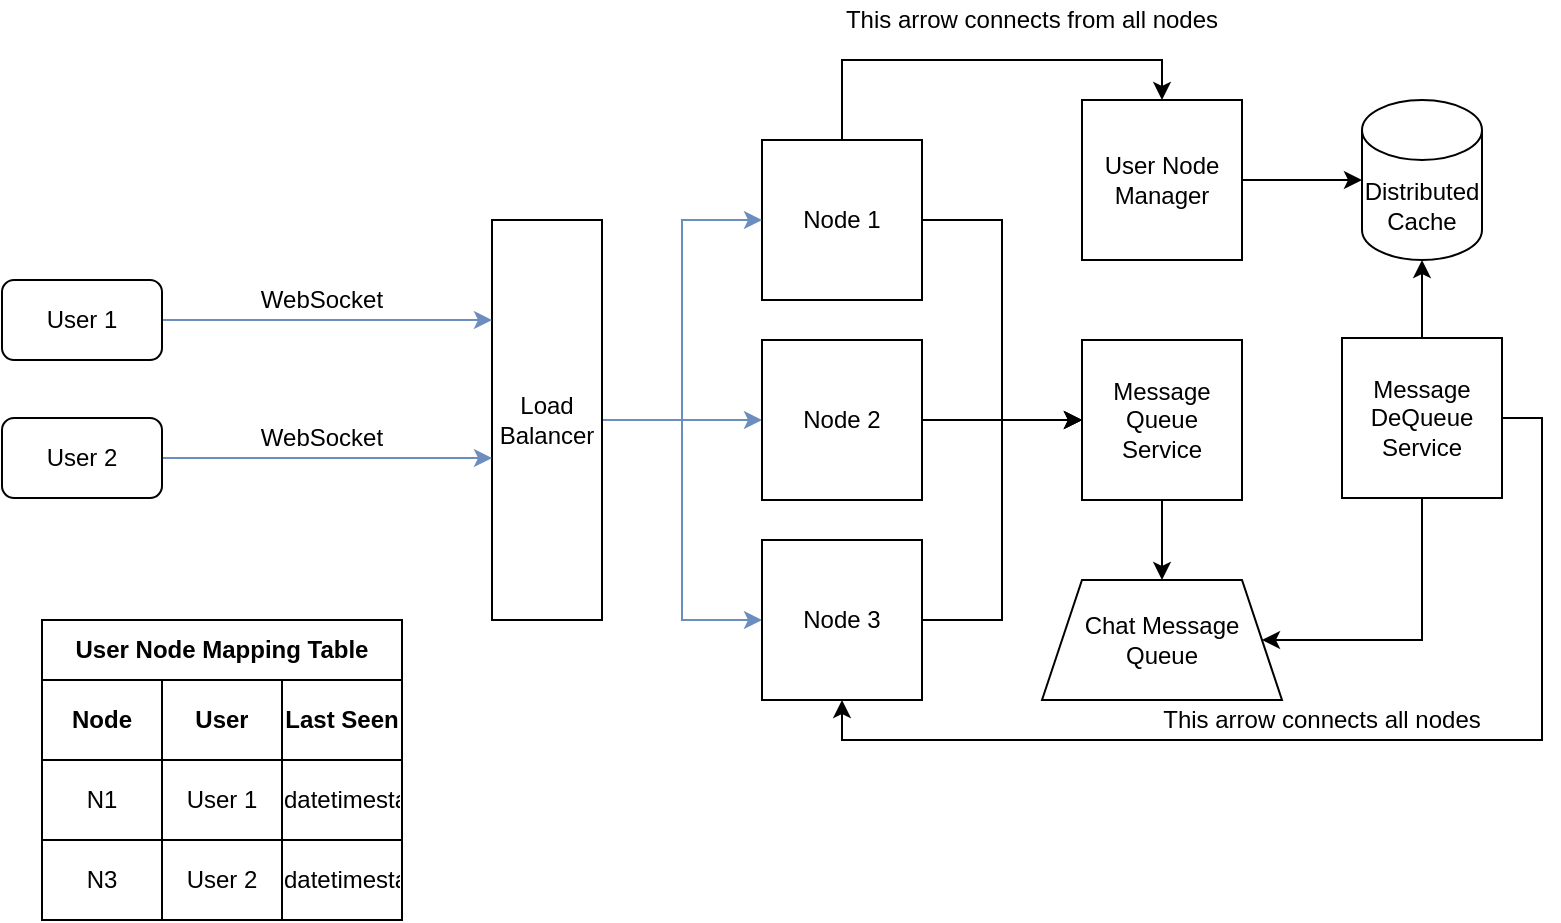 <mxfile version="14.1.8" type="github"><diagram id="D1HrCBfmTXzvEDvPHa3V" name="Page-1"><mxGraphModel dx="946" dy="507" grid="1" gridSize="10" guides="1" tooltips="1" connect="1" arrows="1" fold="1" page="1" pageScale="1" pageWidth="850" pageHeight="1100" math="0" shadow="0"><root><mxCell id="0"/><mxCell id="1" parent="0"/><mxCell id="1rp9UDUaQKpwonYFhwdF-28" style="edgeStyle=orthogonalEdgeStyle;rounded=0;orthogonalLoop=1;jettySize=auto;html=1;entryX=0;entryY=0.5;entryDx=0;entryDy=0;" edge="1" parent="1" source="s6KEd3ooyRYLIH3Jvw5J-1" target="1rp9UDUaQKpwonYFhwdF-31"><mxGeometry relative="1" as="geometry"/></mxCell><mxCell id="1rp9UDUaQKpwonYFhwdF-40" style="edgeStyle=orthogonalEdgeStyle;rounded=0;orthogonalLoop=1;jettySize=auto;html=1;entryX=0.5;entryY=0;entryDx=0;entryDy=0;exitX=0.5;exitY=0;exitDx=0;exitDy=0;" edge="1" parent="1" source="s6KEd3ooyRYLIH3Jvw5J-1" target="1rp9UDUaQKpwonYFhwdF-33"><mxGeometry relative="1" as="geometry"/></mxCell><mxCell id="s6KEd3ooyRYLIH3Jvw5J-1" value="Node 1" style="whiteSpace=wrap;html=1;aspect=fixed;" parent="1" vertex="1"><mxGeometry x="440" y="120" width="80" height="80" as="geometry"/></mxCell><mxCell id="1rp9UDUaQKpwonYFhwdF-5" style="edgeStyle=orthogonalEdgeStyle;rounded=0;orthogonalLoop=1;jettySize=auto;html=1;exitX=1;exitY=0.5;exitDx=0;exitDy=0;entryX=0;entryY=0.5;entryDx=0;entryDy=0;fillColor=#dae8fc;strokeColor=#6c8ebf;" edge="1" parent="1" source="1rp9UDUaQKpwonYFhwdF-3" target="s6KEd3ooyRYLIH3Jvw5J-1"><mxGeometry relative="1" as="geometry"/></mxCell><mxCell id="1rp9UDUaQKpwonYFhwdF-10" style="edgeStyle=orthogonalEdgeStyle;rounded=0;orthogonalLoop=1;jettySize=auto;html=1;entryX=0;entryY=0.5;entryDx=0;entryDy=0;fillColor=#dae8fc;strokeColor=#6c8ebf;" edge="1" parent="1" source="1rp9UDUaQKpwonYFhwdF-3" target="1rp9UDUaQKpwonYFhwdF-8"><mxGeometry relative="1" as="geometry"/></mxCell><mxCell id="1rp9UDUaQKpwonYFhwdF-11" style="edgeStyle=orthogonalEdgeStyle;rounded=0;orthogonalLoop=1;jettySize=auto;html=1;entryX=0;entryY=0.5;entryDx=0;entryDy=0;fillColor=#dae8fc;strokeColor=#6c8ebf;" edge="1" parent="1" source="1rp9UDUaQKpwonYFhwdF-3" target="1rp9UDUaQKpwonYFhwdF-9"><mxGeometry relative="1" as="geometry"/></mxCell><mxCell id="1rp9UDUaQKpwonYFhwdF-3" value="Load&lt;br&gt;Balancer" style="rounded=0;whiteSpace=wrap;html=1;" vertex="1" parent="1"><mxGeometry x="305" y="160" width="55" height="200" as="geometry"/></mxCell><mxCell id="1rp9UDUaQKpwonYFhwdF-12" style="edgeStyle=orthogonalEdgeStyle;rounded=0;orthogonalLoop=1;jettySize=auto;html=1;entryX=0;entryY=0.25;entryDx=0;entryDy=0;fillColor=#dae8fc;strokeColor=#6c8ebf;" edge="1" parent="1" source="1rp9UDUaQKpwonYFhwdF-6" target="1rp9UDUaQKpwonYFhwdF-3"><mxGeometry relative="1" as="geometry"/></mxCell><mxCell id="1rp9UDUaQKpwonYFhwdF-6" value="User 1" style="rounded=1;whiteSpace=wrap;html=1;" vertex="1" parent="1"><mxGeometry x="60" y="190" width="80" height="40" as="geometry"/></mxCell><mxCell id="1rp9UDUaQKpwonYFhwdF-13" style="edgeStyle=orthogonalEdgeStyle;rounded=0;orthogonalLoop=1;jettySize=auto;html=1;entryX=0;entryY=0.595;entryDx=0;entryDy=0;entryPerimeter=0;fillColor=#dae8fc;strokeColor=#6c8ebf;" edge="1" parent="1" source="1rp9UDUaQKpwonYFhwdF-7" target="1rp9UDUaQKpwonYFhwdF-3"><mxGeometry relative="1" as="geometry"><mxPoint x="300" y="280" as="targetPoint"/></mxGeometry></mxCell><mxCell id="1rp9UDUaQKpwonYFhwdF-7" value="User 2" style="rounded=1;whiteSpace=wrap;html=1;" vertex="1" parent="1"><mxGeometry x="60" y="259" width="80" height="40" as="geometry"/></mxCell><mxCell id="1rp9UDUaQKpwonYFhwdF-29" style="edgeStyle=orthogonalEdgeStyle;rounded=0;orthogonalLoop=1;jettySize=auto;html=1;entryX=0;entryY=0.5;entryDx=0;entryDy=0;" edge="1" parent="1" source="1rp9UDUaQKpwonYFhwdF-8" target="1rp9UDUaQKpwonYFhwdF-31"><mxGeometry relative="1" as="geometry"><mxPoint x="670" y="310" as="targetPoint"/></mxGeometry></mxCell><mxCell id="1rp9UDUaQKpwonYFhwdF-8" value="Node 2" style="whiteSpace=wrap;html=1;aspect=fixed;" vertex="1" parent="1"><mxGeometry x="440" y="220" width="80" height="80" as="geometry"/></mxCell><mxCell id="1rp9UDUaQKpwonYFhwdF-30" style="edgeStyle=orthogonalEdgeStyle;rounded=0;orthogonalLoop=1;jettySize=auto;html=1;entryX=0;entryY=0.5;entryDx=0;entryDy=0;" edge="1" parent="1" source="1rp9UDUaQKpwonYFhwdF-9" target="1rp9UDUaQKpwonYFhwdF-31"><mxGeometry relative="1" as="geometry"/></mxCell><mxCell id="1rp9UDUaQKpwonYFhwdF-9" value="Node 3" style="whiteSpace=wrap;html=1;aspect=fixed;" vertex="1" parent="1"><mxGeometry x="440" y="320" width="80" height="80" as="geometry"/></mxCell><mxCell id="1rp9UDUaQKpwonYFhwdF-14" value="WebSocket" style="text;html=1;strokeColor=none;fillColor=none;align=center;verticalAlign=middle;whiteSpace=wrap;rounded=0;" vertex="1" parent="1"><mxGeometry x="180" y="190" width="80" height="20" as="geometry"/></mxCell><mxCell id="1rp9UDUaQKpwonYFhwdF-16" value="WebSocket" style="text;html=1;strokeColor=none;fillColor=none;align=center;verticalAlign=middle;whiteSpace=wrap;rounded=0;" vertex="1" parent="1"><mxGeometry x="180" y="259" width="80" height="20" as="geometry"/></mxCell><mxCell id="1rp9UDUaQKpwonYFhwdF-17" value="Distributed&lt;br&gt;Cache" style="shape=cylinder3;whiteSpace=wrap;html=1;boundedLbl=1;backgroundOutline=1;size=15;" vertex="1" parent="1"><mxGeometry x="740" y="100" width="60" height="80" as="geometry"/></mxCell><mxCell id="1rp9UDUaQKpwonYFhwdF-26" value="Chat Message &lt;br&gt;Queue" style="shape=trapezoid;perimeter=trapezoidPerimeter;whiteSpace=wrap;html=1;fixedSize=1;" vertex="1" parent="1"><mxGeometry x="580" y="340" width="120" height="60" as="geometry"/></mxCell><mxCell id="1rp9UDUaQKpwonYFhwdF-32" style="edgeStyle=orthogonalEdgeStyle;rounded=0;orthogonalLoop=1;jettySize=auto;html=1;entryX=0.5;entryY=0;entryDx=0;entryDy=0;" edge="1" parent="1" source="1rp9UDUaQKpwonYFhwdF-31" target="1rp9UDUaQKpwonYFhwdF-26"><mxGeometry relative="1" as="geometry"/></mxCell><mxCell id="1rp9UDUaQKpwonYFhwdF-31" value="Message Queue Service" style="whiteSpace=wrap;html=1;aspect=fixed;" vertex="1" parent="1"><mxGeometry x="600" y="220" width="80" height="80" as="geometry"/></mxCell><mxCell id="1rp9UDUaQKpwonYFhwdF-34" style="edgeStyle=orthogonalEdgeStyle;rounded=0;orthogonalLoop=1;jettySize=auto;html=1;entryX=0;entryY=0.5;entryDx=0;entryDy=0;entryPerimeter=0;" edge="1" parent="1" source="1rp9UDUaQKpwonYFhwdF-33" target="1rp9UDUaQKpwonYFhwdF-17"><mxGeometry relative="1" as="geometry"/></mxCell><mxCell id="1rp9UDUaQKpwonYFhwdF-33" value="User Node Manager" style="whiteSpace=wrap;html=1;aspect=fixed;" vertex="1" parent="1"><mxGeometry x="600" y="100" width="80" height="80" as="geometry"/></mxCell><mxCell id="1rp9UDUaQKpwonYFhwdF-36" style="edgeStyle=orthogonalEdgeStyle;rounded=0;orthogonalLoop=1;jettySize=auto;html=1;entryX=1;entryY=0.5;entryDx=0;entryDy=0;exitX=0.5;exitY=1;exitDx=0;exitDy=0;" edge="1" parent="1" source="1rp9UDUaQKpwonYFhwdF-35" target="1rp9UDUaQKpwonYFhwdF-26"><mxGeometry relative="1" as="geometry"><Array as="points"><mxPoint x="770" y="370"/></Array></mxGeometry></mxCell><mxCell id="1rp9UDUaQKpwonYFhwdF-37" style="edgeStyle=orthogonalEdgeStyle;rounded=0;orthogonalLoop=1;jettySize=auto;html=1;entryX=0.5;entryY=1;entryDx=0;entryDy=0;entryPerimeter=0;" edge="1" parent="1" source="1rp9UDUaQKpwonYFhwdF-35" target="1rp9UDUaQKpwonYFhwdF-17"><mxGeometry relative="1" as="geometry"/></mxCell><mxCell id="1rp9UDUaQKpwonYFhwdF-38" style="edgeStyle=orthogonalEdgeStyle;rounded=0;orthogonalLoop=1;jettySize=auto;html=1;entryX=0.5;entryY=1;entryDx=0;entryDy=0;exitX=1;exitY=0.5;exitDx=0;exitDy=0;" edge="1" parent="1" source="1rp9UDUaQKpwonYFhwdF-35" target="1rp9UDUaQKpwonYFhwdF-9"><mxGeometry relative="1" as="geometry"/></mxCell><mxCell id="1rp9UDUaQKpwonYFhwdF-35" value="Message DeQueue Service" style="whiteSpace=wrap;html=1;aspect=fixed;" vertex="1" parent="1"><mxGeometry x="730" y="219" width="80" height="80" as="geometry"/></mxCell><mxCell id="1rp9UDUaQKpwonYFhwdF-41" value="User Node Mapping Table" style="shape=table;html=1;whiteSpace=wrap;startSize=30;container=1;collapsible=0;childLayout=tableLayout;fontStyle=1;align=center;" vertex="1" parent="1"><mxGeometry x="80" y="360" width="180" height="150" as="geometry"/></mxCell><mxCell id="1rp9UDUaQKpwonYFhwdF-42" value="" style="shape=partialRectangle;html=1;whiteSpace=wrap;collapsible=0;dropTarget=0;pointerEvents=0;fillColor=none;top=0;left=0;bottom=0;right=0;points=[[0,0.5],[1,0.5]];portConstraint=eastwest;" vertex="1" parent="1rp9UDUaQKpwonYFhwdF-41"><mxGeometry y="30" width="180" height="40" as="geometry"/></mxCell><mxCell id="1rp9UDUaQKpwonYFhwdF-43" value="&lt;b&gt;Node&lt;/b&gt;" style="shape=partialRectangle;html=1;whiteSpace=wrap;connectable=0;fillColor=none;top=0;left=0;bottom=0;right=0;overflow=hidden;" vertex="1" parent="1rp9UDUaQKpwonYFhwdF-42"><mxGeometry width="60" height="40" as="geometry"/></mxCell><mxCell id="1rp9UDUaQKpwonYFhwdF-44" value="&lt;b&gt;User&lt;/b&gt;" style="shape=partialRectangle;html=1;whiteSpace=wrap;connectable=0;fillColor=none;top=0;left=0;bottom=0;right=0;overflow=hidden;" vertex="1" parent="1rp9UDUaQKpwonYFhwdF-42"><mxGeometry x="60" width="60" height="40" as="geometry"/></mxCell><mxCell id="1rp9UDUaQKpwonYFhwdF-45" value="&lt;b&gt;Last Seen&lt;/b&gt;" style="shape=partialRectangle;html=1;whiteSpace=wrap;connectable=0;fillColor=none;top=0;left=0;bottom=0;right=0;overflow=hidden;" vertex="1" parent="1rp9UDUaQKpwonYFhwdF-42"><mxGeometry x="120" width="60" height="40" as="geometry"/></mxCell><mxCell id="1rp9UDUaQKpwonYFhwdF-46" value="" style="shape=partialRectangle;html=1;whiteSpace=wrap;collapsible=0;dropTarget=0;pointerEvents=0;fillColor=none;top=0;left=0;bottom=0;right=0;points=[[0,0.5],[1,0.5]];portConstraint=eastwest;" vertex="1" parent="1rp9UDUaQKpwonYFhwdF-41"><mxGeometry y="70" width="180" height="40" as="geometry"/></mxCell><mxCell id="1rp9UDUaQKpwonYFhwdF-47" value="N1" style="shape=partialRectangle;html=1;whiteSpace=wrap;connectable=0;fillColor=none;top=0;left=0;bottom=0;right=0;overflow=hidden;" vertex="1" parent="1rp9UDUaQKpwonYFhwdF-46"><mxGeometry width="60" height="40" as="geometry"/></mxCell><mxCell id="1rp9UDUaQKpwonYFhwdF-48" value="User 1" style="shape=partialRectangle;html=1;whiteSpace=wrap;connectable=0;fillColor=none;top=0;left=0;bottom=0;right=0;overflow=hidden;" vertex="1" parent="1rp9UDUaQKpwonYFhwdF-46"><mxGeometry x="60" width="60" height="40" as="geometry"/></mxCell><mxCell id="1rp9UDUaQKpwonYFhwdF-49" value="datetimestamp" style="shape=partialRectangle;html=1;whiteSpace=wrap;connectable=0;fillColor=none;top=0;left=0;bottom=0;right=0;overflow=hidden;" vertex="1" parent="1rp9UDUaQKpwonYFhwdF-46"><mxGeometry x="120" width="60" height="40" as="geometry"/></mxCell><mxCell id="1rp9UDUaQKpwonYFhwdF-50" value="" style="shape=partialRectangle;html=1;whiteSpace=wrap;collapsible=0;dropTarget=0;pointerEvents=0;fillColor=none;top=0;left=0;bottom=0;right=0;points=[[0,0.5],[1,0.5]];portConstraint=eastwest;" vertex="1" parent="1rp9UDUaQKpwonYFhwdF-41"><mxGeometry y="110" width="180" height="40" as="geometry"/></mxCell><mxCell id="1rp9UDUaQKpwonYFhwdF-51" value="N3" style="shape=partialRectangle;html=1;whiteSpace=wrap;connectable=0;fillColor=none;top=0;left=0;bottom=0;right=0;overflow=hidden;" vertex="1" parent="1rp9UDUaQKpwonYFhwdF-50"><mxGeometry width="60" height="40" as="geometry"/></mxCell><mxCell id="1rp9UDUaQKpwonYFhwdF-52" value="User 2" style="shape=partialRectangle;html=1;whiteSpace=wrap;connectable=0;fillColor=none;top=0;left=0;bottom=0;right=0;overflow=hidden;" vertex="1" parent="1rp9UDUaQKpwonYFhwdF-50"><mxGeometry x="60" width="60" height="40" as="geometry"/></mxCell><mxCell id="1rp9UDUaQKpwonYFhwdF-53" value="datetimestamp" style="shape=partialRectangle;html=1;whiteSpace=wrap;connectable=0;fillColor=none;top=0;left=0;bottom=0;right=0;overflow=hidden;" vertex="1" parent="1rp9UDUaQKpwonYFhwdF-50"><mxGeometry x="120" width="60" height="40" as="geometry"/></mxCell><mxCell id="1rp9UDUaQKpwonYFhwdF-54" value="This arrow connects all nodes" style="text;html=1;strokeColor=none;fillColor=none;align=center;verticalAlign=middle;whiteSpace=wrap;rounded=0;" vertex="1" parent="1"><mxGeometry x="630" y="400" width="180" height="20" as="geometry"/></mxCell><mxCell id="1rp9UDUaQKpwonYFhwdF-57" value="This arrow connects from all nodes" style="text;html=1;strokeColor=none;fillColor=none;align=center;verticalAlign=middle;whiteSpace=wrap;rounded=0;" vertex="1" parent="1"><mxGeometry x="470" y="50" width="210" height="20" as="geometry"/></mxCell></root></mxGraphModel></diagram></mxfile>